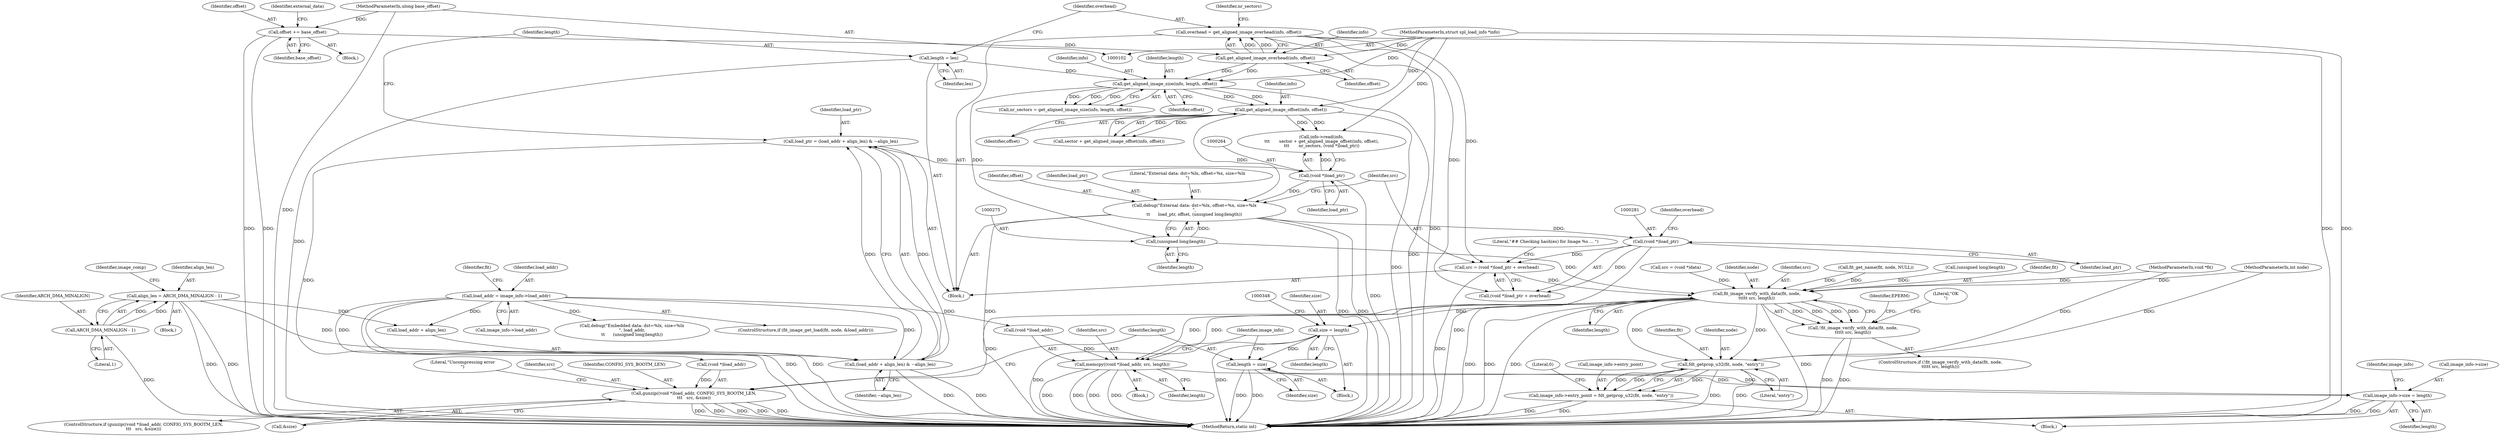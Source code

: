 digraph "0_u-boot_master_15@pointer" {
"1000277" [label="(Call,src = (void *)load_ptr + overhead)"];
"1000280" [label="(Call,(void *)load_ptr)"];
"1000270" [label="(Call,debug(\"External data: dst=%lx, offset=%x, size=%lx\n\",\n\t\t      load_ptr, offset, (unsigned long)length))"];
"1000263" [label="(Call,(void *)load_ptr)"];
"1000232" [label="(Call,load_ptr = (load_addr + align_len) & ~align_len)"];
"1000234" [label="(Call,(load_addr + align_len) & ~align_len)"];
"1000189" [label="(Call,load_addr = image_info->load_addr)"];
"1000120" [label="(Call,align_len = ARCH_DMA_MINALIGN - 1)"];
"1000122" [label="(Call,ARCH_DMA_MINALIGN - 1)"];
"1000259" [label="(Call,get_aligned_image_offset(info, offset))"];
"1000249" [label="(Call,get_aligned_image_size(info, length, offset))"];
"1000244" [label="(Call,get_aligned_image_overhead(info, offset))"];
"1000103" [label="(MethodParameterIn,struct spl_load_info *info)"];
"1000214" [label="(Call,offset += base_offset)"];
"1000106" [label="(MethodParameterIn,ulong base_offset)"];
"1000239" [label="(Call,length = len)"];
"1000274" [label="(Call,(unsigned long)length)"];
"1000242" [label="(Call,overhead = get_aligned_image_overhead(info, offset))"];
"1000319" [label="(Call,fit_image_verify_with_data(fit, node,\n\t\t\t\t\t src, length))"];
"1000318" [label="(Call,!fit_image_verify_with_data(fit, node,\n\t\t\t\t\t src, length))"];
"1000342" [label="(Call,size = length)"];
"1000360" [label="(Call,length = size)"];
"1000379" [label="(Call,image_info->size = length)"];
"1000346" [label="(Call,gunzip((void *)load_addr, CONFIG_SYS_BOOTM_LEN,\n\t\t\t   src, &size))"];
"1000365" [label="(Call,memcpy((void *)load_addr, src, length))"];
"1000388" [label="(Call,fdt_getprop_u32(fit, node, \"entry\"))"];
"1000384" [label="(Call,image_info->entry_point = fdt_getprop_u32(fit, node, \"entry\"))"];
"1000122" [label="(Call,ARCH_DMA_MINALIGN - 1)"];
"1000109" [label="(Block,)"];
"1000124" [label="(Literal,1)"];
"1000388" [label="(Call,fdt_getprop_u32(fit, node, \"entry\"))"];
"1000362" [label="(Identifier,size)"];
"1000259" [label="(Call,get_aligned_image_offset(info, offset))"];
"1000386" [label="(Identifier,image_info)"];
"1000216" [label="(Identifier,base_offset)"];
"1000235" [label="(Call,load_addr + align_len)"];
"1000234" [label="(Call,(load_addr + align_len) & ~align_len)"];
"1000385" [label="(Call,image_info->entry_point)"];
"1000213" [label="(Block,)"];
"1000243" [label="(Identifier,overhead)"];
"1000370" [label="(Identifier,length)"];
"1000321" [label="(Identifier,node)"];
"1000393" [label="(Literal,0)"];
"1000279" [label="(Call,(void *)load_ptr + overhead)"];
"1000317" [label="(ControlStructure,if (!fit_image_verify_with_data(fit, node,\n\t\t\t\t\t src, length)))"];
"1000232" [label="(Call,load_ptr = (load_addr + align_len) & ~align_len)"];
"1000197" [label="(Identifier,fit)"];
"1000278" [label="(Identifier,src)"];
"1000389" [label="(Identifier,fit)"];
"1000322" [label="(Identifier,src)"];
"1000346" [label="(Call,gunzip((void *)load_addr, CONFIG_SYS_BOOTM_LEN,\n\t\t\t   src, &size))"];
"1000250" [label="(Identifier,info)"];
"1000255" [label="(Call,info->read(info,\n\t\t\t       sector + get_aligned_image_offset(info, offset),\n\t\t\t       nr_sectors, (void *)load_ptr))"];
"1000273" [label="(Identifier,offset)"];
"1000270" [label="(Call,debug(\"External data: dst=%lx, offset=%x, size=%lx\n\",\n\t\t      load_ptr, offset, (unsigned long)length))"];
"1000218" [label="(Identifier,external_data)"];
"1000247" [label="(Call,nr_sectors = get_aligned_image_size(info, length, offset))"];
"1000344" [label="(Identifier,length)"];
"1000360" [label="(Call,length = size)"];
"1000383" [label="(Identifier,length)"];
"1000323" [label="(Identifier,length)"];
"1000239" [label="(Call,length = len)"];
"1000244" [label="(Call,get_aligned_image_overhead(info, offset))"];
"1000190" [label="(Identifier,load_addr)"];
"1000394" [label="(MethodReturn,static int)"];
"1000120" [label="(Call,align_len = ARCH_DMA_MINALIGN - 1)"];
"1000350" [label="(Identifier,CONFIG_SYS_BOOTM_LEN)"];
"1000191" [label="(Call,image_info->load_addr)"];
"1000274" [label="(Call,(unsigned long)length)"];
"1000263" [label="(Call,(void *)load_ptr)"];
"1000373" [label="(Block,)"];
"1000356" [label="(Literal,\"Uncompressing error\n\")"];
"1000105" [label="(MethodParameterIn,void *fit)"];
"1000343" [label="(Identifier,size)"];
"1000282" [label="(Identifier,load_ptr)"];
"1000347" [label="(Call,(void *)load_addr)"];
"1000380" [label="(Call,image_info->size)"];
"1000345" [label="(ControlStructure,if (gunzip((void *)load_addr, CONFIG_SYS_BOOTM_LEN,\n\t\t\t   src, &size)))"];
"1000189" [label="(Call,load_addr = image_info->load_addr)"];
"1000127" [label="(Identifier,image_comp)"];
"1000257" [label="(Call,sector + get_aligned_image_offset(info, offset))"];
"1000366" [label="(Call,(void *)load_addr)"];
"1000215" [label="(Identifier,offset)"];
"1000313" [label="(Call,fit_get_name(fit, node, NULL))"];
"1000242" [label="(Call,overhead = get_aligned_image_overhead(info, offset))"];
"1000251" [label="(Identifier,length)"];
"1000318" [label="(Call,!fit_image_verify_with_data(fit, node,\n\t\t\t\t\t src, length))"];
"1000103" [label="(MethodParameterIn,struct spl_load_info *info)"];
"1000272" [label="(Identifier,load_ptr)"];
"1000390" [label="(Identifier,node)"];
"1000364" [label="(Block,)"];
"1000365" [label="(Call,memcpy((void *)load_addr, src, length))"];
"1000214" [label="(Call,offset += base_offset)"];
"1000276" [label="(Identifier,length)"];
"1000303" [label="(Call,(unsigned long)length)"];
"1000351" [label="(Identifier,src)"];
"1000320" [label="(Identifier,fit)"];
"1000249" [label="(Call,get_aligned_image_size(info, length, offset))"];
"1000271" [label="(Literal,\"External data: dst=%lx, offset=%x, size=%lx\n\")"];
"1000240" [label="(Identifier,length)"];
"1000361" [label="(Identifier,length)"];
"1000233" [label="(Identifier,load_ptr)"];
"1000246" [label="(Identifier,offset)"];
"1000372" [label="(Identifier,image_info)"];
"1000245" [label="(Identifier,info)"];
"1000283" [label="(Identifier,overhead)"];
"1000312" [label="(Literal,\"## Checking hash(es) for Image %s ... \")"];
"1000248" [label="(Identifier,nr_sectors)"];
"1000280" [label="(Call,(void *)load_ptr)"];
"1000260" [label="(Identifier,info)"];
"1000300" [label="(Call,debug(\"Embedded data: dst=%lx, size=%lx\n\", load_addr,\n\t\t      (unsigned long)length))"];
"1000379" [label="(Call,image_info->size = length)"];
"1000326" [label="(Identifier,EPERM)"];
"1000261" [label="(Identifier,offset)"];
"1000328" [label="(Literal,\"OK\n\")"];
"1000319" [label="(Call,fit_image_verify_with_data(fit, node,\n\t\t\t\t\t src, length))"];
"1000238" [label="(Identifier,~align_len)"];
"1000222" [label="(Block,)"];
"1000341" [label="(Block,)"];
"1000252" [label="(Identifier,offset)"];
"1000352" [label="(Call,&size)"];
"1000391" [label="(Literal,\"entry\")"];
"1000241" [label="(Identifier,len)"];
"1000106" [label="(MethodParameterIn,ulong base_offset)"];
"1000121" [label="(Identifier,align_len)"];
"1000277" [label="(Call,src = (void *)load_ptr + overhead)"];
"1000342" [label="(Call,size = length)"];
"1000107" [label="(MethodParameterIn,int node)"];
"1000306" [label="(Call,src = (void *)data)"];
"1000369" [label="(Identifier,src)"];
"1000265" [label="(Identifier,load_ptr)"];
"1000123" [label="(Identifier,ARCH_DMA_MINALIGN)"];
"1000183" [label="(ControlStructure,if (fit_image_get_load(fit, node, &load_addr)))"];
"1000384" [label="(Call,image_info->entry_point = fdt_getprop_u32(fit, node, \"entry\"))"];
"1000277" -> "1000222"  [label="AST: "];
"1000277" -> "1000279"  [label="CFG: "];
"1000278" -> "1000277"  [label="AST: "];
"1000279" -> "1000277"  [label="AST: "];
"1000312" -> "1000277"  [label="CFG: "];
"1000277" -> "1000394"  [label="DDG: "];
"1000280" -> "1000277"  [label="DDG: "];
"1000242" -> "1000277"  [label="DDG: "];
"1000277" -> "1000319"  [label="DDG: "];
"1000280" -> "1000279"  [label="AST: "];
"1000280" -> "1000282"  [label="CFG: "];
"1000281" -> "1000280"  [label="AST: "];
"1000282" -> "1000280"  [label="AST: "];
"1000283" -> "1000280"  [label="CFG: "];
"1000280" -> "1000394"  [label="DDG: "];
"1000280" -> "1000279"  [label="DDG: "];
"1000270" -> "1000280"  [label="DDG: "];
"1000270" -> "1000222"  [label="AST: "];
"1000270" -> "1000274"  [label="CFG: "];
"1000271" -> "1000270"  [label="AST: "];
"1000272" -> "1000270"  [label="AST: "];
"1000273" -> "1000270"  [label="AST: "];
"1000274" -> "1000270"  [label="AST: "];
"1000278" -> "1000270"  [label="CFG: "];
"1000270" -> "1000394"  [label="DDG: "];
"1000270" -> "1000394"  [label="DDG: "];
"1000270" -> "1000394"  [label="DDG: "];
"1000263" -> "1000270"  [label="DDG: "];
"1000259" -> "1000270"  [label="DDG: "];
"1000274" -> "1000270"  [label="DDG: "];
"1000263" -> "1000255"  [label="AST: "];
"1000263" -> "1000265"  [label="CFG: "];
"1000264" -> "1000263"  [label="AST: "];
"1000265" -> "1000263"  [label="AST: "];
"1000255" -> "1000263"  [label="CFG: "];
"1000263" -> "1000394"  [label="DDG: "];
"1000263" -> "1000255"  [label="DDG: "];
"1000232" -> "1000263"  [label="DDG: "];
"1000232" -> "1000222"  [label="AST: "];
"1000232" -> "1000234"  [label="CFG: "];
"1000233" -> "1000232"  [label="AST: "];
"1000234" -> "1000232"  [label="AST: "];
"1000240" -> "1000232"  [label="CFG: "];
"1000232" -> "1000394"  [label="DDG: "];
"1000234" -> "1000232"  [label="DDG: "];
"1000234" -> "1000232"  [label="DDG: "];
"1000234" -> "1000238"  [label="CFG: "];
"1000235" -> "1000234"  [label="AST: "];
"1000238" -> "1000234"  [label="AST: "];
"1000234" -> "1000394"  [label="DDG: "];
"1000234" -> "1000394"  [label="DDG: "];
"1000189" -> "1000234"  [label="DDG: "];
"1000120" -> "1000234"  [label="DDG: "];
"1000189" -> "1000183"  [label="AST: "];
"1000189" -> "1000191"  [label="CFG: "];
"1000190" -> "1000189"  [label="AST: "];
"1000191" -> "1000189"  [label="AST: "];
"1000197" -> "1000189"  [label="CFG: "];
"1000189" -> "1000394"  [label="DDG: "];
"1000189" -> "1000394"  [label="DDG: "];
"1000189" -> "1000235"  [label="DDG: "];
"1000189" -> "1000300"  [label="DDG: "];
"1000189" -> "1000347"  [label="DDG: "];
"1000189" -> "1000366"  [label="DDG: "];
"1000120" -> "1000109"  [label="AST: "];
"1000120" -> "1000122"  [label="CFG: "];
"1000121" -> "1000120"  [label="AST: "];
"1000122" -> "1000120"  [label="AST: "];
"1000127" -> "1000120"  [label="CFG: "];
"1000120" -> "1000394"  [label="DDG: "];
"1000120" -> "1000394"  [label="DDG: "];
"1000122" -> "1000120"  [label="DDG: "];
"1000122" -> "1000120"  [label="DDG: "];
"1000120" -> "1000235"  [label="DDG: "];
"1000122" -> "1000124"  [label="CFG: "];
"1000123" -> "1000122"  [label="AST: "];
"1000124" -> "1000122"  [label="AST: "];
"1000122" -> "1000394"  [label="DDG: "];
"1000259" -> "1000257"  [label="AST: "];
"1000259" -> "1000261"  [label="CFG: "];
"1000260" -> "1000259"  [label="AST: "];
"1000261" -> "1000259"  [label="AST: "];
"1000257" -> "1000259"  [label="CFG: "];
"1000259" -> "1000394"  [label="DDG: "];
"1000259" -> "1000255"  [label="DDG: "];
"1000259" -> "1000255"  [label="DDG: "];
"1000259" -> "1000257"  [label="DDG: "];
"1000259" -> "1000257"  [label="DDG: "];
"1000249" -> "1000259"  [label="DDG: "];
"1000249" -> "1000259"  [label="DDG: "];
"1000103" -> "1000259"  [label="DDG: "];
"1000249" -> "1000247"  [label="AST: "];
"1000249" -> "1000252"  [label="CFG: "];
"1000250" -> "1000249"  [label="AST: "];
"1000251" -> "1000249"  [label="AST: "];
"1000252" -> "1000249"  [label="AST: "];
"1000247" -> "1000249"  [label="CFG: "];
"1000249" -> "1000394"  [label="DDG: "];
"1000249" -> "1000247"  [label="DDG: "];
"1000249" -> "1000247"  [label="DDG: "];
"1000249" -> "1000247"  [label="DDG: "];
"1000244" -> "1000249"  [label="DDG: "];
"1000244" -> "1000249"  [label="DDG: "];
"1000103" -> "1000249"  [label="DDG: "];
"1000239" -> "1000249"  [label="DDG: "];
"1000249" -> "1000274"  [label="DDG: "];
"1000244" -> "1000242"  [label="AST: "];
"1000244" -> "1000246"  [label="CFG: "];
"1000245" -> "1000244"  [label="AST: "];
"1000246" -> "1000244"  [label="AST: "];
"1000242" -> "1000244"  [label="CFG: "];
"1000244" -> "1000242"  [label="DDG: "];
"1000244" -> "1000242"  [label="DDG: "];
"1000103" -> "1000244"  [label="DDG: "];
"1000214" -> "1000244"  [label="DDG: "];
"1000103" -> "1000102"  [label="AST: "];
"1000103" -> "1000394"  [label="DDG: "];
"1000103" -> "1000255"  [label="DDG: "];
"1000214" -> "1000213"  [label="AST: "];
"1000214" -> "1000216"  [label="CFG: "];
"1000215" -> "1000214"  [label="AST: "];
"1000216" -> "1000214"  [label="AST: "];
"1000218" -> "1000214"  [label="CFG: "];
"1000214" -> "1000394"  [label="DDG: "];
"1000214" -> "1000394"  [label="DDG: "];
"1000106" -> "1000214"  [label="DDG: "];
"1000106" -> "1000102"  [label="AST: "];
"1000106" -> "1000394"  [label="DDG: "];
"1000239" -> "1000222"  [label="AST: "];
"1000239" -> "1000241"  [label="CFG: "];
"1000240" -> "1000239"  [label="AST: "];
"1000241" -> "1000239"  [label="AST: "];
"1000243" -> "1000239"  [label="CFG: "];
"1000239" -> "1000394"  [label="DDG: "];
"1000274" -> "1000276"  [label="CFG: "];
"1000275" -> "1000274"  [label="AST: "];
"1000276" -> "1000274"  [label="AST: "];
"1000274" -> "1000319"  [label="DDG: "];
"1000242" -> "1000222"  [label="AST: "];
"1000243" -> "1000242"  [label="AST: "];
"1000248" -> "1000242"  [label="CFG: "];
"1000242" -> "1000394"  [label="DDG: "];
"1000242" -> "1000394"  [label="DDG: "];
"1000242" -> "1000279"  [label="DDG: "];
"1000319" -> "1000318"  [label="AST: "];
"1000319" -> "1000323"  [label="CFG: "];
"1000320" -> "1000319"  [label="AST: "];
"1000321" -> "1000319"  [label="AST: "];
"1000322" -> "1000319"  [label="AST: "];
"1000323" -> "1000319"  [label="AST: "];
"1000318" -> "1000319"  [label="CFG: "];
"1000319" -> "1000394"  [label="DDG: "];
"1000319" -> "1000394"  [label="DDG: "];
"1000319" -> "1000394"  [label="DDG: "];
"1000319" -> "1000394"  [label="DDG: "];
"1000319" -> "1000318"  [label="DDG: "];
"1000319" -> "1000318"  [label="DDG: "];
"1000319" -> "1000318"  [label="DDG: "];
"1000319" -> "1000318"  [label="DDG: "];
"1000313" -> "1000319"  [label="DDG: "];
"1000313" -> "1000319"  [label="DDG: "];
"1000105" -> "1000319"  [label="DDG: "];
"1000107" -> "1000319"  [label="DDG: "];
"1000306" -> "1000319"  [label="DDG: "];
"1000303" -> "1000319"  [label="DDG: "];
"1000319" -> "1000342"  [label="DDG: "];
"1000319" -> "1000346"  [label="DDG: "];
"1000319" -> "1000365"  [label="DDG: "];
"1000319" -> "1000365"  [label="DDG: "];
"1000319" -> "1000388"  [label="DDG: "];
"1000319" -> "1000388"  [label="DDG: "];
"1000318" -> "1000317"  [label="AST: "];
"1000326" -> "1000318"  [label="CFG: "];
"1000328" -> "1000318"  [label="CFG: "];
"1000318" -> "1000394"  [label="DDG: "];
"1000318" -> "1000394"  [label="DDG: "];
"1000342" -> "1000341"  [label="AST: "];
"1000342" -> "1000344"  [label="CFG: "];
"1000343" -> "1000342"  [label="AST: "];
"1000344" -> "1000342"  [label="AST: "];
"1000348" -> "1000342"  [label="CFG: "];
"1000342" -> "1000394"  [label="DDG: "];
"1000342" -> "1000394"  [label="DDG: "];
"1000342" -> "1000360"  [label="DDG: "];
"1000360" -> "1000341"  [label="AST: "];
"1000360" -> "1000362"  [label="CFG: "];
"1000361" -> "1000360"  [label="AST: "];
"1000362" -> "1000360"  [label="AST: "];
"1000372" -> "1000360"  [label="CFG: "];
"1000360" -> "1000394"  [label="DDG: "];
"1000360" -> "1000394"  [label="DDG: "];
"1000360" -> "1000379"  [label="DDG: "];
"1000379" -> "1000373"  [label="AST: "];
"1000379" -> "1000383"  [label="CFG: "];
"1000380" -> "1000379"  [label="AST: "];
"1000383" -> "1000379"  [label="AST: "];
"1000386" -> "1000379"  [label="CFG: "];
"1000379" -> "1000394"  [label="DDG: "];
"1000379" -> "1000394"  [label="DDG: "];
"1000365" -> "1000379"  [label="DDG: "];
"1000346" -> "1000345"  [label="AST: "];
"1000346" -> "1000352"  [label="CFG: "];
"1000347" -> "1000346"  [label="AST: "];
"1000350" -> "1000346"  [label="AST: "];
"1000351" -> "1000346"  [label="AST: "];
"1000352" -> "1000346"  [label="AST: "];
"1000356" -> "1000346"  [label="CFG: "];
"1000361" -> "1000346"  [label="CFG: "];
"1000346" -> "1000394"  [label="DDG: "];
"1000346" -> "1000394"  [label="DDG: "];
"1000346" -> "1000394"  [label="DDG: "];
"1000346" -> "1000394"  [label="DDG: "];
"1000346" -> "1000394"  [label="DDG: "];
"1000347" -> "1000346"  [label="DDG: "];
"1000365" -> "1000364"  [label="AST: "];
"1000365" -> "1000370"  [label="CFG: "];
"1000366" -> "1000365"  [label="AST: "];
"1000369" -> "1000365"  [label="AST: "];
"1000370" -> "1000365"  [label="AST: "];
"1000372" -> "1000365"  [label="CFG: "];
"1000365" -> "1000394"  [label="DDG: "];
"1000365" -> "1000394"  [label="DDG: "];
"1000365" -> "1000394"  [label="DDG: "];
"1000365" -> "1000394"  [label="DDG: "];
"1000366" -> "1000365"  [label="DDG: "];
"1000388" -> "1000384"  [label="AST: "];
"1000388" -> "1000391"  [label="CFG: "];
"1000389" -> "1000388"  [label="AST: "];
"1000390" -> "1000388"  [label="AST: "];
"1000391" -> "1000388"  [label="AST: "];
"1000384" -> "1000388"  [label="CFG: "];
"1000388" -> "1000394"  [label="DDG: "];
"1000388" -> "1000394"  [label="DDG: "];
"1000388" -> "1000384"  [label="DDG: "];
"1000388" -> "1000384"  [label="DDG: "];
"1000388" -> "1000384"  [label="DDG: "];
"1000105" -> "1000388"  [label="DDG: "];
"1000107" -> "1000388"  [label="DDG: "];
"1000384" -> "1000373"  [label="AST: "];
"1000385" -> "1000384"  [label="AST: "];
"1000393" -> "1000384"  [label="CFG: "];
"1000384" -> "1000394"  [label="DDG: "];
"1000384" -> "1000394"  [label="DDG: "];
}
